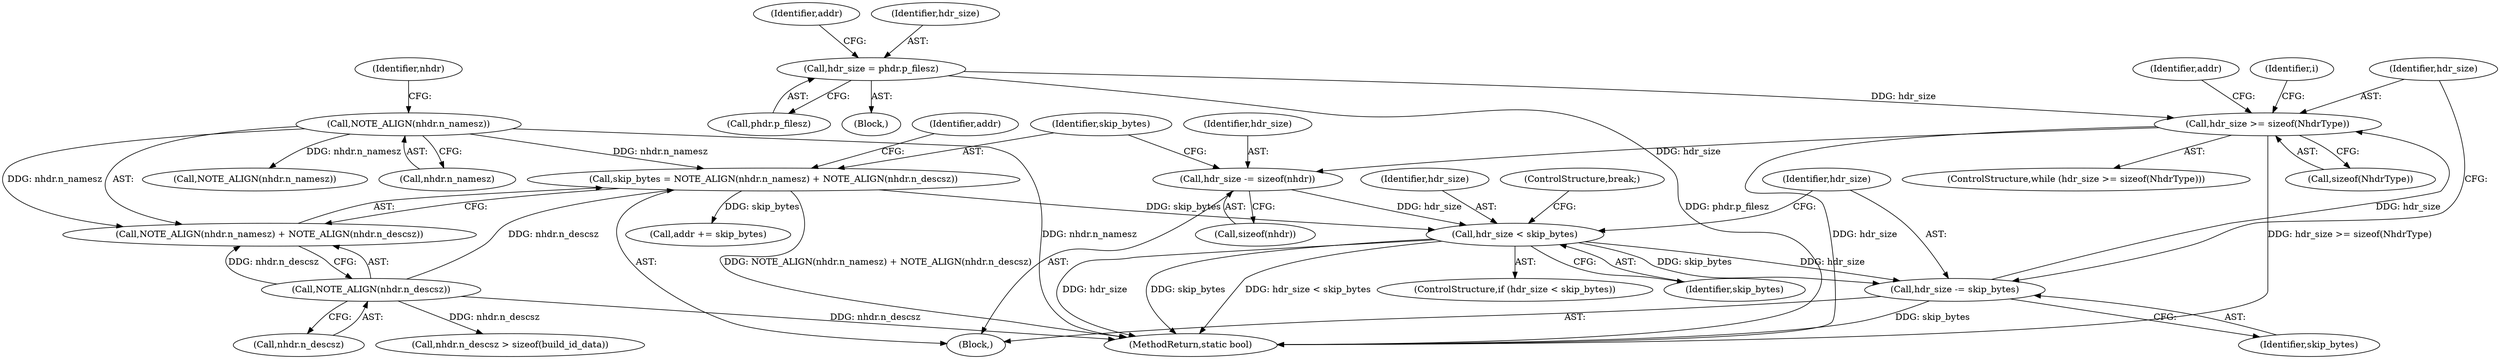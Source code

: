 digraph "0_Android_d917514bd6b270df431ea4e781a865764d406120@API" {
"1000200" [label="(Call,hdr_size >= sizeof(NhdrType))"];
"1000186" [label="(Call,hdr_size = phdr.p_filesz)"];
"1000319" [label="(Call,hdr_size -= skip_bytes)"];
"1000314" [label="(Call,hdr_size < skip_bytes)"];
"1000294" [label="(Call,hdr_size -= sizeof(nhdr))"];
"1000200" [label="(Call,hdr_size >= sizeof(NhdrType))"];
"1000299" [label="(Call,skip_bytes = NOTE_ALIGN(nhdr.n_namesz) + NOTE_ALIGN(nhdr.n_descsz))"];
"1000302" [label="(Call,NOTE_ALIGN(nhdr.n_namesz))"];
"1000306" [label="(Call,NOTE_ALIGN(nhdr.n_descsz))"];
"1000299" [label="(Call,skip_bytes = NOTE_ALIGN(nhdr.n_namesz) + NOTE_ALIGN(nhdr.n_descsz))"];
"1000302" [label="(Call,NOTE_ALIGN(nhdr.n_namesz))"];
"1000240" [label="(Call,nhdr.n_descsz > sizeof(build_id_data))"];
"1000234" [label="(Call,NOTE_ALIGN(nhdr.n_namesz))"];
"1000315" [label="(Identifier,hdr_size)"];
"1000293" [label="(Block,)"];
"1000306" [label="(Call,NOTE_ALIGN(nhdr.n_descsz))"];
"1000199" [label="(ControlStructure,while (hdr_size >= sizeof(NhdrType)))"];
"1000303" [label="(Call,nhdr.n_namesz)"];
"1000186" [label="(Call,hdr_size = phdr.p_filesz)"];
"1000209" [label="(Identifier,addr)"];
"1000310" [label="(Call,addr += skip_bytes)"];
"1000307" [label="(Call,nhdr.n_descsz)"];
"1000295" [label="(Identifier,hdr_size)"];
"1000324" [label="(MethodReturn,static bool)"];
"1000188" [label="(Call,phdr.p_filesz)"];
"1000319" [label="(Call,hdr_size -= skip_bytes)"];
"1000200" [label="(Call,hdr_size >= sizeof(NhdrType))"];
"1000193" [label="(Identifier,addr)"];
"1000316" [label="(Identifier,skip_bytes)"];
"1000308" [label="(Identifier,nhdr)"];
"1000150" [label="(Identifier,i)"];
"1000184" [label="(Block,)"];
"1000321" [label="(Identifier,skip_bytes)"];
"1000202" [label="(Call,sizeof(NhdrType))"];
"1000296" [label="(Call,sizeof(nhdr))"];
"1000201" [label="(Identifier,hdr_size)"];
"1000301" [label="(Call,NOTE_ALIGN(nhdr.n_namesz) + NOTE_ALIGN(nhdr.n_descsz))"];
"1000318" [label="(ControlStructure,break;)"];
"1000314" [label="(Call,hdr_size < skip_bytes)"];
"1000313" [label="(ControlStructure,if (hdr_size < skip_bytes))"];
"1000300" [label="(Identifier,skip_bytes)"];
"1000320" [label="(Identifier,hdr_size)"];
"1000294" [label="(Call,hdr_size -= sizeof(nhdr))"];
"1000311" [label="(Identifier,addr)"];
"1000187" [label="(Identifier,hdr_size)"];
"1000200" -> "1000199"  [label="AST: "];
"1000200" -> "1000202"  [label="CFG: "];
"1000201" -> "1000200"  [label="AST: "];
"1000202" -> "1000200"  [label="AST: "];
"1000209" -> "1000200"  [label="CFG: "];
"1000150" -> "1000200"  [label="CFG: "];
"1000200" -> "1000324"  [label="DDG: hdr_size"];
"1000200" -> "1000324"  [label="DDG: hdr_size >= sizeof(NhdrType)"];
"1000186" -> "1000200"  [label="DDG: hdr_size"];
"1000319" -> "1000200"  [label="DDG: hdr_size"];
"1000200" -> "1000294"  [label="DDG: hdr_size"];
"1000186" -> "1000184"  [label="AST: "];
"1000186" -> "1000188"  [label="CFG: "];
"1000187" -> "1000186"  [label="AST: "];
"1000188" -> "1000186"  [label="AST: "];
"1000193" -> "1000186"  [label="CFG: "];
"1000186" -> "1000324"  [label="DDG: phdr.p_filesz"];
"1000319" -> "1000293"  [label="AST: "];
"1000319" -> "1000321"  [label="CFG: "];
"1000320" -> "1000319"  [label="AST: "];
"1000321" -> "1000319"  [label="AST: "];
"1000201" -> "1000319"  [label="CFG: "];
"1000319" -> "1000324"  [label="DDG: skip_bytes"];
"1000314" -> "1000319"  [label="DDG: skip_bytes"];
"1000314" -> "1000319"  [label="DDG: hdr_size"];
"1000314" -> "1000313"  [label="AST: "];
"1000314" -> "1000316"  [label="CFG: "];
"1000315" -> "1000314"  [label="AST: "];
"1000316" -> "1000314"  [label="AST: "];
"1000318" -> "1000314"  [label="CFG: "];
"1000320" -> "1000314"  [label="CFG: "];
"1000314" -> "1000324"  [label="DDG: hdr_size"];
"1000314" -> "1000324"  [label="DDG: skip_bytes"];
"1000314" -> "1000324"  [label="DDG: hdr_size < skip_bytes"];
"1000294" -> "1000314"  [label="DDG: hdr_size"];
"1000299" -> "1000314"  [label="DDG: skip_bytes"];
"1000294" -> "1000293"  [label="AST: "];
"1000294" -> "1000296"  [label="CFG: "];
"1000295" -> "1000294"  [label="AST: "];
"1000296" -> "1000294"  [label="AST: "];
"1000300" -> "1000294"  [label="CFG: "];
"1000299" -> "1000293"  [label="AST: "];
"1000299" -> "1000301"  [label="CFG: "];
"1000300" -> "1000299"  [label="AST: "];
"1000301" -> "1000299"  [label="AST: "];
"1000311" -> "1000299"  [label="CFG: "];
"1000299" -> "1000324"  [label="DDG: NOTE_ALIGN(nhdr.n_namesz) + NOTE_ALIGN(nhdr.n_descsz)"];
"1000302" -> "1000299"  [label="DDG: nhdr.n_namesz"];
"1000306" -> "1000299"  [label="DDG: nhdr.n_descsz"];
"1000299" -> "1000310"  [label="DDG: skip_bytes"];
"1000302" -> "1000301"  [label="AST: "];
"1000302" -> "1000303"  [label="CFG: "];
"1000303" -> "1000302"  [label="AST: "];
"1000308" -> "1000302"  [label="CFG: "];
"1000302" -> "1000324"  [label="DDG: nhdr.n_namesz"];
"1000302" -> "1000234"  [label="DDG: nhdr.n_namesz"];
"1000302" -> "1000301"  [label="DDG: nhdr.n_namesz"];
"1000306" -> "1000301"  [label="AST: "];
"1000306" -> "1000307"  [label="CFG: "];
"1000307" -> "1000306"  [label="AST: "];
"1000301" -> "1000306"  [label="CFG: "];
"1000306" -> "1000324"  [label="DDG: nhdr.n_descsz"];
"1000306" -> "1000240"  [label="DDG: nhdr.n_descsz"];
"1000306" -> "1000301"  [label="DDG: nhdr.n_descsz"];
}
